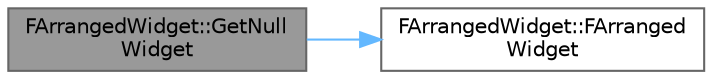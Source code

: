 digraph "FArrangedWidget::GetNullWidget"
{
 // INTERACTIVE_SVG=YES
 // LATEX_PDF_SIZE
  bgcolor="transparent";
  edge [fontname=Helvetica,fontsize=10,labelfontname=Helvetica,labelfontsize=10];
  node [fontname=Helvetica,fontsize=10,shape=box,height=0.2,width=0.4];
  rankdir="LR";
  Node1 [id="Node000001",label="FArrangedWidget::GetNull\lWidget",height=0.2,width=0.4,color="gray40", fillcolor="grey60", style="filled", fontcolor="black",tooltip=" "];
  Node1 -> Node2 [id="edge1_Node000001_Node000002",color="steelblue1",style="solid",tooltip=" "];
  Node2 [id="Node000002",label="FArrangedWidget::FArranged\lWidget",height=0.2,width=0.4,color="grey40", fillcolor="white", style="filled",URL="$dd/d96/classFArrangedWidget.html#a735bb16ea10c0169e575e46934d4d958",tooltip=" "];
}
